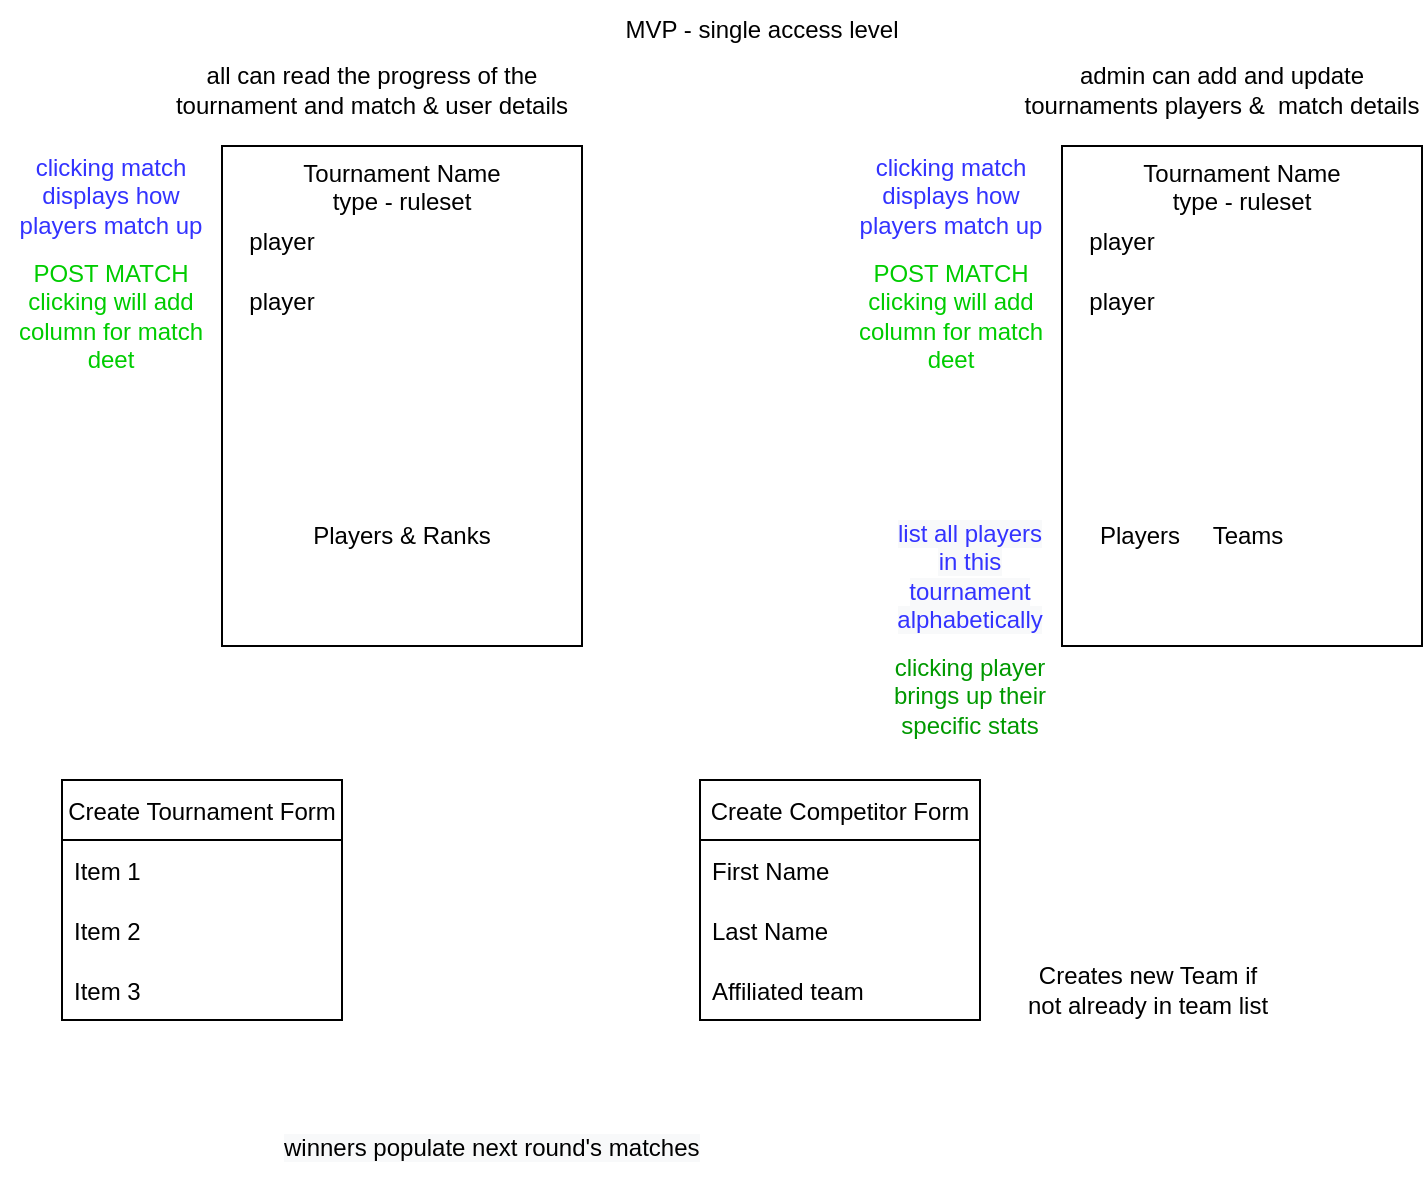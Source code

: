 <mxfile version="18.0.1" type="github" pages="3">
  <diagram id="beRW3wgFkaObvaz67hVo" name="UI concepts &amp; layout">
    <mxGraphModel dx="578" dy="608" grid="1" gridSize="10" guides="1" tooltips="1" connect="1" arrows="1" fold="1" page="1" pageScale="1" pageWidth="827" pageHeight="1169" math="0" shadow="0">
      <root>
        <mxCell id="0" />
        <mxCell id="1" parent="0" />
        <mxCell id="GqsgW8ZSBDB_6f3BieSd-1" value="Tournament Name&lt;br&gt;type - ruleset" style="rounded=0;whiteSpace=wrap;html=1;verticalAlign=top;" parent="1" vertex="1">
          <mxGeometry x="541" y="83" width="180" height="250" as="geometry" />
        </mxCell>
        <mxCell id="GqsgW8ZSBDB_6f3BieSd-2" value="" style="shape=image;verticalLabelPosition=bottom;labelBackgroundColor=default;verticalAlign=top;aspect=fixed;imageAspect=0;image=https://i.pinimg.com/originals/84/d5/9a/84d59a03d398927e3fe25333a86f4409.png;" parent="1" vertex="1">
          <mxGeometry x="551" y="126" width="166.84" height="120" as="geometry" />
        </mxCell>
        <mxCell id="GqsgW8ZSBDB_6f3BieSd-3" value="player" style="text;html=1;strokeColor=none;fillColor=none;align=center;verticalAlign=middle;whiteSpace=wrap;rounded=0;" parent="1" vertex="1">
          <mxGeometry x="541" y="116" width="60" height="30" as="geometry" />
        </mxCell>
        <mxCell id="GqsgW8ZSBDB_6f3BieSd-4" value="player" style="text;html=1;strokeColor=none;fillColor=none;align=center;verticalAlign=middle;whiteSpace=wrap;rounded=0;" parent="1" vertex="1">
          <mxGeometry x="541" y="146" width="60" height="30" as="geometry" />
        </mxCell>
        <mxCell id="GqsgW8ZSBDB_6f3BieSd-5" value="clicking match displays how players match up" style="text;html=1;strokeColor=none;fillColor=none;align=center;verticalAlign=middle;whiteSpace=wrap;rounded=0;fontColor=#3333FF;" parent="1" vertex="1">
          <mxGeometry x="430" y="93" width="111" height="30" as="geometry" />
        </mxCell>
        <mxCell id="GqsgW8ZSBDB_6f3BieSd-6" value="&lt;font color=&quot;#00cc00&quot;&gt;POST MATCH&lt;br&gt;clicking will add column for match deet&lt;/font&gt;" style="text;html=1;strokeColor=none;fillColor=none;align=center;verticalAlign=middle;whiteSpace=wrap;rounded=0;fontColor=#3333FF;" parent="1" vertex="1">
          <mxGeometry x="430" y="153" width="111" height="30" as="geometry" />
        </mxCell>
        <mxCell id="GqsgW8ZSBDB_6f3BieSd-7" value="&lt;font color=&quot;#000000&quot;&gt;Players&lt;/font&gt;" style="text;html=1;strokeColor=none;fillColor=none;align=center;verticalAlign=middle;whiteSpace=wrap;rounded=0;fontColor=#3333FF;" parent="1" vertex="1">
          <mxGeometry x="525" y="263" width="110" height="30" as="geometry" />
        </mxCell>
        <mxCell id="GqsgW8ZSBDB_6f3BieSd-8" value="&#xa;&#xa;&lt;span style=&quot;color: rgb(51, 51, 255); font-family: helvetica; font-size: 12px; font-style: normal; font-weight: 400; letter-spacing: normal; text-align: center; text-indent: 0px; text-transform: none; word-spacing: 0px; background-color: rgb(248, 249, 250); display: inline; float: none;&quot;&gt;list all players in this tournament alphabetically&lt;/span&gt;&#xa;&#xa;" style="text;html=1;strokeColor=none;fillColor=none;align=center;verticalAlign=middle;whiteSpace=wrap;rounded=0;fontColor=#000000;" parent="1" vertex="1">
          <mxGeometry x="465" y="283" width="60" height="30" as="geometry" />
        </mxCell>
        <mxCell id="GqsgW8ZSBDB_6f3BieSd-9" value="&lt;font color=&quot;#009900&quot;&gt;clicking player brings up their specific stats&lt;/font&gt;" style="text;html=1;strokeColor=none;fillColor=none;align=center;verticalAlign=middle;whiteSpace=wrap;rounded=0;fontColor=#000000;" parent="1" vertex="1">
          <mxGeometry x="455" y="343" width="80" height="30" as="geometry" />
        </mxCell>
        <mxCell id="GqsgW8ZSBDB_6f3BieSd-10" value="&lt;font color=&quot;#000000&quot;&gt;Teams&lt;/font&gt;" style="text;html=1;strokeColor=none;fillColor=none;align=center;verticalAlign=middle;whiteSpace=wrap;rounded=0;fontColor=#009900;" parent="1" vertex="1">
          <mxGeometry x="604.42" y="263" width="60" height="30" as="geometry" />
        </mxCell>
        <mxCell id="GqsgW8ZSBDB_6f3BieSd-11" value="MVP - single access level" style="text;html=1;strokeColor=none;fillColor=none;align=center;verticalAlign=middle;whiteSpace=wrap;rounded=0;fontColor=#000000;" parent="1" vertex="1">
          <mxGeometry x="301" y="10" width="180" height="30" as="geometry" />
        </mxCell>
        <mxCell id="GqsgW8ZSBDB_6f3BieSd-12" value="all can read the progress of the tournament and match &amp;amp; user details" style="text;html=1;strokeColor=none;fillColor=none;align=center;verticalAlign=middle;whiteSpace=wrap;rounded=0;fontColor=#000000;" parent="1" vertex="1">
          <mxGeometry x="91" y="40" width="210" height="30" as="geometry" />
        </mxCell>
        <mxCell id="GqsgW8ZSBDB_6f3BieSd-13" value="Tournament Name&lt;br&gt;type - ruleset" style="rounded=0;whiteSpace=wrap;html=1;verticalAlign=top;" parent="1" vertex="1">
          <mxGeometry x="121" y="83" width="180" height="250" as="geometry" />
        </mxCell>
        <mxCell id="GqsgW8ZSBDB_6f3BieSd-14" value="" style="shape=image;verticalLabelPosition=bottom;labelBackgroundColor=default;verticalAlign=top;aspect=fixed;imageAspect=0;image=https://i.pinimg.com/originals/84/d5/9a/84d59a03d398927e3fe25333a86f4409.png;" parent="1" vertex="1">
          <mxGeometry x="131" y="126" width="166.84" height="120" as="geometry" />
        </mxCell>
        <mxCell id="GqsgW8ZSBDB_6f3BieSd-15" value="player" style="text;html=1;strokeColor=none;fillColor=none;align=center;verticalAlign=middle;whiteSpace=wrap;rounded=0;" parent="1" vertex="1">
          <mxGeometry x="121" y="116" width="60" height="30" as="geometry" />
        </mxCell>
        <mxCell id="GqsgW8ZSBDB_6f3BieSd-16" value="player" style="text;html=1;strokeColor=none;fillColor=none;align=center;verticalAlign=middle;whiteSpace=wrap;rounded=0;" parent="1" vertex="1">
          <mxGeometry x="121" y="146" width="60" height="30" as="geometry" />
        </mxCell>
        <mxCell id="GqsgW8ZSBDB_6f3BieSd-17" value="clicking match displays how players match up" style="text;html=1;strokeColor=none;fillColor=none;align=center;verticalAlign=middle;whiteSpace=wrap;rounded=0;fontColor=#3333FF;" parent="1" vertex="1">
          <mxGeometry x="10" y="93" width="111" height="30" as="geometry" />
        </mxCell>
        <mxCell id="GqsgW8ZSBDB_6f3BieSd-18" value="&lt;font color=&quot;#00cc00&quot;&gt;POST MATCH&lt;br&gt;clicking will add column for match deet&lt;/font&gt;" style="text;html=1;strokeColor=none;fillColor=none;align=center;verticalAlign=middle;whiteSpace=wrap;rounded=0;fontColor=#3333FF;" parent="1" vertex="1">
          <mxGeometry x="10" y="153" width="111" height="30" as="geometry" />
        </mxCell>
        <mxCell id="GqsgW8ZSBDB_6f3BieSd-19" value="admin can add and update tournaments players &amp;amp;&amp;nbsp; match details" style="text;html=1;strokeColor=none;fillColor=none;align=center;verticalAlign=middle;whiteSpace=wrap;rounded=0;fontColor=#000000;" parent="1" vertex="1">
          <mxGeometry x="521" y="40" width="200" height="30" as="geometry" />
        </mxCell>
        <mxCell id="GqsgW8ZSBDB_6f3BieSd-20" value="Create Competitor Form" style="swimlane;fontStyle=0;childLayout=stackLayout;horizontal=1;startSize=30;horizontalStack=0;resizeParent=1;resizeParentMax=0;resizeLast=0;collapsible=1;marginBottom=0;fontColor=#000000;" parent="1" vertex="1">
          <mxGeometry x="360" y="400" width="140" height="120" as="geometry" />
        </mxCell>
        <mxCell id="GqsgW8ZSBDB_6f3BieSd-21" value="First Name" style="text;strokeColor=none;fillColor=none;align=left;verticalAlign=middle;spacingLeft=4;spacingRight=4;overflow=hidden;points=[[0,0.5],[1,0.5]];portConstraint=eastwest;rotatable=0;fontColor=#000000;" parent="GqsgW8ZSBDB_6f3BieSd-20" vertex="1">
          <mxGeometry y="30" width="140" height="30" as="geometry" />
        </mxCell>
        <mxCell id="GqsgW8ZSBDB_6f3BieSd-22" value="Last Name" style="text;strokeColor=none;fillColor=none;align=left;verticalAlign=middle;spacingLeft=4;spacingRight=4;overflow=hidden;points=[[0,0.5],[1,0.5]];portConstraint=eastwest;rotatable=0;fontColor=#000000;" parent="GqsgW8ZSBDB_6f3BieSd-20" vertex="1">
          <mxGeometry y="60" width="140" height="30" as="geometry" />
        </mxCell>
        <mxCell id="GqsgW8ZSBDB_6f3BieSd-23" value="Affiliated team" style="text;strokeColor=none;fillColor=none;align=left;verticalAlign=middle;spacingLeft=4;spacingRight=4;overflow=hidden;points=[[0,0.5],[1,0.5]];portConstraint=eastwest;rotatable=0;fontColor=#000000;" parent="GqsgW8ZSBDB_6f3BieSd-20" vertex="1">
          <mxGeometry y="90" width="140" height="30" as="geometry" />
        </mxCell>
        <mxCell id="GqsgW8ZSBDB_6f3BieSd-24" value="Create Tournament Form" style="swimlane;fontStyle=0;childLayout=stackLayout;horizontal=1;startSize=30;horizontalStack=0;resizeParent=1;resizeParentMax=0;resizeLast=0;collapsible=1;marginBottom=0;fontColor=#000000;" parent="1" vertex="1">
          <mxGeometry x="41" y="400" width="140" height="120" as="geometry" />
        </mxCell>
        <mxCell id="GqsgW8ZSBDB_6f3BieSd-25" value="Item 1" style="text;strokeColor=none;fillColor=none;align=left;verticalAlign=middle;spacingLeft=4;spacingRight=4;overflow=hidden;points=[[0,0.5],[1,0.5]];portConstraint=eastwest;rotatable=0;fontColor=#000000;" parent="GqsgW8ZSBDB_6f3BieSd-24" vertex="1">
          <mxGeometry y="30" width="140" height="30" as="geometry" />
        </mxCell>
        <mxCell id="GqsgW8ZSBDB_6f3BieSd-26" value="Item 2" style="text;strokeColor=none;fillColor=none;align=left;verticalAlign=middle;spacingLeft=4;spacingRight=4;overflow=hidden;points=[[0,0.5],[1,0.5]];portConstraint=eastwest;rotatable=0;fontColor=#000000;" parent="GqsgW8ZSBDB_6f3BieSd-24" vertex="1">
          <mxGeometry y="60" width="140" height="30" as="geometry" />
        </mxCell>
        <mxCell id="GqsgW8ZSBDB_6f3BieSd-27" value="Item 3" style="text;strokeColor=none;fillColor=none;align=left;verticalAlign=middle;spacingLeft=4;spacingRight=4;overflow=hidden;points=[[0,0.5],[1,0.5]];portConstraint=eastwest;rotatable=0;fontColor=#000000;" parent="GqsgW8ZSBDB_6f3BieSd-24" vertex="1">
          <mxGeometry y="90" width="140" height="30" as="geometry" />
        </mxCell>
        <mxCell id="GqsgW8ZSBDB_6f3BieSd-28" value="Creates new Team if not already in team list" style="text;html=1;strokeColor=none;fillColor=none;align=center;verticalAlign=middle;whiteSpace=wrap;rounded=0;fontColor=#000000;" parent="1" vertex="1">
          <mxGeometry x="519" y="490" width="130" height="30" as="geometry" />
        </mxCell>
        <mxCell id="GqsgW8ZSBDB_6f3BieSd-29" value="&lt;font color=&quot;#000000&quot;&gt;Players &amp;amp; Ranks&lt;/font&gt;" style="text;html=1;strokeColor=none;fillColor=none;align=center;verticalAlign=middle;whiteSpace=wrap;rounded=0;fontColor=#3333FF;" parent="1" vertex="1">
          <mxGeometry x="156" y="263" width="110" height="30" as="geometry" />
        </mxCell>
        <mxCell id="0wrznP7AVXHMG-77ZQ9n-1" value="&lt;span style=&quot;color: rgb(0, 0, 0); font-family: helvetica; font-size: 12px; font-style: normal; font-weight: 400; letter-spacing: normal; text-align: center; text-indent: 0px; text-transform: none; word-spacing: 0px; background-color: rgb(248, 249, 250); display: inline; float: none;&quot;&gt;winners populate next round&#39;s matches&lt;/span&gt;" style="text;whiteSpace=wrap;html=1;" parent="1" vertex="1">
          <mxGeometry x="150" y="570" width="230" height="30" as="geometry" />
        </mxCell>
      </root>
    </mxGraphModel>
  </diagram>
  <diagram id="ov1DwF74heC-TytoAttB" name="data map">
    <mxGraphModel dx="3473" dy="2573" grid="1" gridSize="10" guides="1" tooltips="1" connect="1" arrows="1" fold="1" page="1" pageScale="1" pageWidth="827" pageHeight="1169" math="0" shadow="0">
      <root>
        <mxCell id="0" />
        <mxCell id="1" parent="0" />
        <mxCell id="aMmP1A6mKmHOjeckbe8i-14" style="edgeStyle=orthogonalEdgeStyle;rounded=0;orthogonalLoop=1;jettySize=auto;html=1;entryX=0.5;entryY=0;entryDx=0;entryDy=0;strokeColor=#FF0000;" edge="1" parent="1" source="OyOqKYQa83dDCjcvuvoZ-1" target="OyOqKYQa83dDCjcvuvoZ-39">
          <mxGeometry relative="1" as="geometry" />
        </mxCell>
        <mxCell id="OyOqKYQa83dDCjcvuvoZ-1" value="Class:&amp;nbsp;&lt;span&gt;Competitor&lt;/span&gt;&lt;br&gt;&lt;div style=&quot;text-align: left&quot;&gt;&lt;span&gt;Props:&lt;/span&gt;&lt;br&gt;&lt;/div&gt;&lt;ul&gt;&lt;li style=&quot;text-align: left&quot;&gt;&lt;span&gt;UID&lt;/span&gt;&lt;/li&gt;&lt;li style=&quot;text-align: left&quot;&gt;&lt;span&gt;first name (req. str)&lt;/span&gt;&lt;/li&gt;&lt;li style=&quot;text-align: left&quot;&gt;last name (req. str)&lt;/li&gt;&lt;li style=&quot;text-align: left&quot;&gt;email (str)&lt;/li&gt;&lt;li style=&quot;text-align: left&quot;&gt;phone (str)&lt;/li&gt;&lt;li style=&quot;text-align: left&quot;&gt;affiliated team (one to one)&lt;/li&gt;&lt;li style=&quot;text-align: left&quot;&gt;dynamic age on DO&lt;span style=&quot;color: rgba(0 , 0 , 0 , 0) ; font-family: monospace ; font-size: 0px&quot;&gt;%3CmxGraphModel%3E%3Croot%3E%3CmxCell%20id%3D%220%22%2F%3E%3CmxCell%20id%3D%221%22%20parent%3D%220%22%2F%3E%3CmxCell%20id%3D%222%22%20value%3D%22Class%3A%20Player%26lt%3Bbr%26gt%3B%26lt%3Bdiv%20style%3D%26quot%3Btext-align%3A%20left%26quot%3B%26gt%3B%26lt%3Bspan%26gt%3B%26lt%3Bbr%26gt%3B%26lt%3B%2Fspan%26gt%3B%26lt%3B%2Fdiv%26gt%3B%26lt%3Bdiv%20style%3D%26quot%3Btext-align%3A%20left%26quot%3B%26gt%3B%26lt%3Bspan%26gt%3BProps%3A%26lt%3B%2Fspan%26gt%3B%26lt%3B%2Fdiv%26gt%3B%26lt%3Bul%26gt%3B%26lt%3Bli%20style%3D%26quot%3Btext-align%3A%20left%26quot%3B%26gt%3B%26lt%3Bspan%26gt%3Bfirst%20name%20(req.%20str)%26lt%3B%2Fspan%26gt%3B%26lt%3B%2Fli%26gt%3B%26lt%3Bli%20style%3D%26quot%3Btext-align%3A%20left%26quot%3B%26gt%3Blast%20name%20(req.%20str)%26lt%3B%2Fli%26gt%3B%26lt%3Bli%20style%3D%26quot%3Btext-align%3A%20left%26quot%3B%26gt%3Bemail%20(str)%26lt%3B%2Fli%26gt%3B%26lt%3Bli%20style%3D%26quot%3Btext-align%3A%20left%26quot%3B%26gt%3Bphone%20(str)%26lt%3B%2Fli%26gt%3B%26lt%3Bli%20style%3D%26quot%3Btext-align%3A%20left%26quot%3B%26gt%3Baffiliated%20team%20(one%20to%20one)%26lt%3B%2Fli%26gt%3B%26lt%3Bli%20style%3D%26quot%3Btext-align%3A%20left%26quot%3B%26gt%3Bdynamic%20age%20on%20DOB%26lt%3B%2Fli%26gt%3B%26lt%3Bli%20style%3D%26quot%3Btext-align%3A%20left%26quot%3B%26gt%3B%26lt%3Bbr%26gt%3B%26lt%3B%2Fli%26gt%3B%26lt%3Bli%20style%3D%26quot%3Btext-align%3A%20left%26quot%3B%26gt%3Bskill%26lt%3B%2Fli%26gt%3B%26lt%3Bli%20style%3D%26quot%3Btext-align%3A%20left%26quot%3B%26gt%3Bweight%26lt%3B%2Fli%26gt%3B%26lt%3Bli%20style%3D%26quot%3Btext-align%3A%20left%26quot%3B%26gt%3Bdynamic%20match%20stats%26lt%3B%2Fli%26gt%3B%26lt%3Bli%20style%3D%26quot%3Btext-align%3A%20left%26quot%3B%26gt%3B%26lt%3Bbr%26gt%3B%26lt%3B%2Fli%26gt%3B%26lt%3B%2Ful%26gt%3B%22%20style%3D%22rounded%3D0%3BwhiteSpace%3Dwrap%3Bhtml%3D1%3B%22%20vertex%3D%221%22%20parent%3D%221%22%3E%3CmxGeometry%20x%3D%2220%22%20y%3D%22480%22%20width%3D%22220%22%20height%3D%22250%22%20as%3D%22geometry%22%2F%3E%3C%2FmxCell%3E%3CmxCell%20id%3D%223%22%20value%3D%22Class%3A%20Tournament%26lt%3Bbr%26gt%3B%26lt%3Bdiv%20style%3D%26quot%3Btext-align%3A%20left%26quot%3B%26gt%3B%26lt%3Bspan%26gt%3B%26lt%3Bbr%26gt%3B%26lt%3B%2Fspan%26gt%3B%26lt%3B%2Fdiv%26gt%3B%26lt%3Bdiv%20style%3D%26quot%3Btext-align%3A%20left%26quot%3B%26gt%3B%26lt%3Bspan%26gt%3BProps%3A%26lt%3B%2Fspan%26gt%3B%26lt%3B%2Fdiv%26gt%3B%26lt%3Bul%26gt%3B%26lt%3Bli%20style%3D%26quot%3Btext-align%3A%20left%26quot%3B%26gt%3B%26lt%3Bspan%26gt%3Bname%20(req.%20str)%26lt%3B%2Fspan%26gt%3B%26lt%3B%2Fli%26gt%3B%26lt%3Bli%20style%3D%26quot%3Btext-align%3A%20left%26quot%3B%26gt%3Bdate%20(req.%20date)%26lt%3B%2Fli%26gt%3B%26lt%3Bli%20style%3D%26quot%3Btext-align%3A%20left%26quot%3B%26gt%3Btype%20(sing%20elim%20%2F%20round%20robin)%26lt%3B%2Fli%26gt%3B%26lt%3Bli%20style%3D%26quot%3Btext-align%3A%20left%26quot%3B%26gt%3Brule%20set%20dropdown%26lt%3B%2Fli%26gt%3B%26lt%3Bul%26gt%3B%26lt%3Bli%20style%3D%26quot%3Btext-align%3A%20left%26quot%3B%26gt%3BEBI%26lt%3B%2Fli%26gt%3B%26lt%3Bli%20style%3D%26quot%3Btext-align%3A%20left%26quot%3B%26gt%3BPts%26lt%3B%2Fli%26gt%3B%26lt%3Bli%20style%3D%26quot%3Btext-align%3A%20left%26quot%3B%26gt%3BSub%20only%26lt%3B%2Fli%26gt%3B%26lt%3B%2Ful%26gt%3B%26lt%3Bli%20style%3D%26quot%3Btext-align%3A%20left%26quot%3B%26gt%3B%26lt%3Bbr%26gt%3B%26lt%3B%2Fli%26gt%3B%26lt%3Bli%20style%3D%26quot%3Btext-align%3A%20left%26quot%3B%26gt%3Bplayers%20(list)%26lt%3B%2Fli%26gt%3B%26lt%3Bli%20style%3D%26quot%3Btext-align%3A%20left%26quot%3B%26gt%3Bfee%20(optional%2C%20num%20dec)%26lt%3B%2Fli%26gt%3B%26lt%3Bli%20style%3D%26quot%3Btext-align%3A%20left%26quot%3B%26gt%3Bprizes%26lt%3B%2Fli%26gt%3B%26lt%3Bli%20style%3D%26quot%3Btext-align%3A%20left%26quot%3B%26gt%3Brounds%20(list%20of%20matches%20for%20each%20round)%26lt%3B%2Fli%26gt%3B%26lt%3B%2Ful%26gt%3B%22%20style%3D%22rounded%3D0%3BwhiteSpace%3Dwrap%3Bhtml%3D1%3B%22%20vertex%3D%221%22%20parent%3D%221%22%3E%3CmxGeometry%20x%3D%2220%22%20y%3D%22220%22%20width%3D%22220%22%20height%3D%22250%22%20as%3D%22geometry%22%2F%3E%3C%2FmxCell%3E%3C%2Froot%3E%3C%2FmxGraphModel%3E&lt;/span&gt;B&lt;/li&gt;&lt;li style=&quot;text-align: left&quot;&gt;skill&lt;/li&gt;&lt;li style=&quot;text-align: left&quot;&gt;weight&lt;/li&gt;&lt;li style=&quot;text-align: left&quot;&gt;tournament (list)&amp;nbsp;&lt;/li&gt;&lt;ul&gt;&lt;li style=&quot;text-align: left&quot;&gt;dropdown of open&lt;/li&gt;&lt;/ul&gt;&lt;li style=&quot;text-align: left&quot;&gt;dynamic match stats&lt;/li&gt;&lt;li style=&quot;text-align: left&quot;&gt;&lt;font color=&quot;#ff0000&quot;&gt;dynamic ranking stats for past tournaments&lt;/font&gt;&lt;/li&gt;&lt;/ul&gt;" style="rounded=0;whiteSpace=wrap;html=1;verticalAlign=top;" parent="1" vertex="1">
          <mxGeometry x="680" y="-190" width="220" height="260" as="geometry" />
        </mxCell>
        <mxCell id="OyOqKYQa83dDCjcvuvoZ-2" value="Class: Tournament&lt;br&gt;&lt;div style=&quot;text-align: left&quot;&gt;&lt;span&gt;Props:&lt;/span&gt;&lt;br&gt;&lt;/div&gt;&lt;ul&gt;&lt;li style=&quot;text-align: left&quot;&gt;&lt;span&gt;UID&lt;/span&gt;&lt;/li&gt;&lt;li style=&quot;text-align: left&quot;&gt;&lt;span&gt;name (req. str)&lt;/span&gt;&lt;/li&gt;&lt;li style=&quot;text-align: left&quot;&gt;date (req. date)&lt;/li&gt;&lt;li style=&quot;text-align: left&quot;&gt;type (sing elim / &lt;font color=&quot;#ff0000&quot;&gt;round robin&lt;/font&gt;)&lt;/li&gt;&lt;li style=&quot;text-align: left&quot;&gt;&lt;font color=&quot;#ff0000&quot;&gt;rule set dropdown&lt;/font&gt;&lt;/li&gt;&lt;ul&gt;&lt;li style=&quot;text-align: left&quot;&gt;&lt;font color=&quot;#ff0000&quot;&gt;EBI (bool)&lt;/font&gt;&lt;/li&gt;&lt;ul&gt;&lt;li style=&quot;text-align: left&quot;&gt;&lt;font color=&quot;#ff0000&quot;&gt;W in OT or regulation&lt;/font&gt;&lt;/li&gt;&lt;li style=&quot;text-align: left&quot;&gt;&lt;font color=&quot;#ff0000&quot;&gt;if OT by sub or Time&lt;/font&gt;&lt;/li&gt;&lt;li style=&quot;text-align: left&quot;&gt;&lt;font color=&quot;#ff0000&quot;&gt;what were the times&lt;/font&gt;&lt;/li&gt;&lt;/ul&gt;&lt;li style=&quot;text-align: left&quot;&gt;&lt;font color=&quot;#ff0000&quot;&gt;Pts (bool)&lt;/font&gt;&lt;/li&gt;&lt;ul&gt;&lt;li style=&quot;text-align: left&quot;&gt;&lt;font color=&quot;#ff0000&quot;&gt;each players points&lt;/font&gt;&lt;/li&gt;&lt;li style=&quot;text-align: left&quot;&gt;&lt;font color=&quot;#ff0000&quot;&gt;or by submission&lt;/font&gt;&lt;/li&gt;&lt;ul&gt;&lt;li style=&quot;text-align: left&quot;&gt;&lt;font color=&quot;#ff0000&quot;&gt;if sub include time option&lt;/font&gt;&lt;/li&gt;&lt;/ul&gt;&lt;/ul&gt;&lt;li style=&quot;text-align: left&quot;&gt;&lt;font color=&quot;#ff0000&quot;&gt;Sub only (bool)&lt;/font&gt;&lt;/li&gt;&lt;ul&gt;&lt;li style=&quot;text-align: left&quot;&gt;&lt;font color=&quot;#ff0000&quot;&gt;specific sub&lt;/font&gt;&lt;/li&gt;&lt;li style=&quot;text-align: left&quot;&gt;&lt;font color=&quot;#ff0000&quot;&gt;time&lt;/font&gt;&lt;/li&gt;&lt;li style=&quot;text-align: left&quot;&gt;&lt;font color=&quot;#ff0000&quot;&gt;or DRAW&lt;/font&gt;&lt;/li&gt;&lt;/ul&gt;&lt;/ul&gt;&lt;li style=&quot;text-align: left&quot;&gt;match time limit&lt;/li&gt;&lt;li style=&quot;text-align: left&quot;&gt;players (list from players)&lt;/li&gt;&lt;li style=&quot;text-align: left&quot;&gt;fee (optional, num dec)&lt;/li&gt;&lt;li style=&quot;text-align: left&quot;&gt;prizes (bool)&lt;/li&gt;&lt;li style=&quot;text-align: left&quot;&gt;&lt;font color=&quot;#ff0000&quot;&gt;divisions (list of divisions)&lt;/font&gt;&lt;/li&gt;&lt;li style=&quot;text-align: left&quot;&gt;bracket (list of rounds)&lt;/li&gt;&lt;li style=&quot;text-align: left&quot;&gt;rounds (list of matches for each round)&lt;/li&gt;&lt;li style=&quot;text-align: left&quot;&gt;matches&lt;/li&gt;&lt;li style=&quot;text-align: left&quot;&gt;rankings&lt;/li&gt;&lt;/ul&gt;" style="rounded=0;whiteSpace=wrap;html=1;verticalAlign=top;" parent="1" vertex="1">
          <mxGeometry x="40" y="-190" width="280" height="460" as="geometry" />
        </mxCell>
        <mxCell id="OyOqKYQa83dDCjcvuvoZ-3" value="Class: Team&lt;br&gt;&lt;div style=&quot;text-align: left&quot;&gt;&lt;span&gt;Props:&lt;/span&gt;&lt;/div&gt;&lt;ul&gt;&lt;li style=&quot;text-align: left&quot;&gt;&lt;span&gt;UID&lt;/span&gt;&lt;/li&gt;&lt;li style=&quot;text-align: left&quot;&gt;&lt;span&gt;name (req. str)&lt;/span&gt;&lt;/li&gt;&lt;li style=&quot;text-align: left&quot;&gt;location (req. date)&lt;/li&gt;&lt;li style=&quot;text-align: left&quot;&gt;affiliated locations&lt;/li&gt;&lt;li style=&quot;text-align: left&quot;&gt;&lt;br&gt;&lt;/li&gt;&lt;/ul&gt;" style="rounded=0;whiteSpace=wrap;html=1;strokeColor=#b85450;verticalAlign=top;fillColor=#f8cecc;" parent="1" vertex="1">
          <mxGeometry x="1080" y="-155" width="220" height="140" as="geometry" />
        </mxCell>
        <mxCell id="aMmP1A6mKmHOjeckbe8i-19" style="edgeStyle=orthogonalEdgeStyle;rounded=0;orthogonalLoop=1;jettySize=auto;html=1;strokeColor=#000000;" edge="1" parent="1" source="OyOqKYQa83dDCjcvuvoZ-5" target="OyOqKYQa83dDCjcvuvoZ-15">
          <mxGeometry relative="1" as="geometry">
            <Array as="points">
              <mxPoint x="120" y="780" />
              <mxPoint x="120" y="780" />
            </Array>
          </mxGeometry>
        </mxCell>
        <mxCell id="OyOqKYQa83dDCjcvuvoZ-5" value="Class: Match (1 v 1)&lt;br&gt;&lt;div style=&quot;text-align: left&quot;&gt;&lt;span&gt;Props:&lt;/span&gt;&lt;/div&gt;&lt;ul&gt;&lt;li style=&quot;text-align: left&quot;&gt;&lt;span&gt;UID&lt;/span&gt;&lt;/li&gt;&lt;li style=&quot;text-align: left&quot;&gt;&lt;span&gt;round ID&amp;nbsp;&lt;/span&gt;&lt;/li&gt;&lt;li style=&quot;text-align: left&quot;&gt;&lt;span&gt;matches auto pop when rounds are generated&lt;/span&gt;&lt;/li&gt;&lt;li style=&quot;text-align: left&quot;&gt;&lt;span&gt;uses registered players (list)&lt;/span&gt;&lt;/li&gt;&lt;li style=&quot;text-align: left&quot;&gt;&lt;span&gt;-------&lt;/span&gt;&lt;/li&gt;&lt;li style=&quot;text-align: left&quot;&gt;&lt;span&gt;winner (player) - upated&lt;/span&gt;&lt;/li&gt;&lt;li style=&quot;text-align: left&quot;&gt;&lt;br&gt;&lt;/li&gt;&lt;li style=&quot;text-align: left&quot;&gt;win condition (str)&lt;/li&gt;&lt;li style=&quot;text-align: left&quot;&gt;time&lt;/li&gt;&lt;li style=&quot;text-align: left&quot;&gt;matches can be edited only if round is still open&lt;/li&gt;&lt;/ul&gt;" style="rounded=0;whiteSpace=wrap;html=1;verticalAlign=top;" parent="1" vertex="1">
          <mxGeometry x="130" y="730" width="220" height="240" as="geometry" />
        </mxCell>
        <mxCell id="OyOqKYQa83dDCjcvuvoZ-6" style="edgeStyle=orthogonalEdgeStyle;rounded=0;orthogonalLoop=1;jettySize=auto;html=1;entryX=-0.005;entryY=0.132;entryDx=0;entryDy=0;entryPerimeter=0;fontColor=#000000;verticalAlign=top;" parent="1" source="OyOqKYQa83dDCjcvuvoZ-8" target="OyOqKYQa83dDCjcvuvoZ-1" edge="1">
          <mxGeometry relative="1" as="geometry" />
        </mxCell>
        <mxCell id="Q9dFBrT3IXM1iDxAn99F-1" style="edgeStyle=orthogonalEdgeStyle;rounded=0;orthogonalLoop=1;jettySize=auto;html=1;strokeColor=#000000;entryX=1.005;entryY=0.078;entryDx=0;entryDy=0;entryPerimeter=0;" parent="1" source="OyOqKYQa83dDCjcvuvoZ-8" edge="1" target="OyOqKYQa83dDCjcvuvoZ-2">
          <mxGeometry relative="1" as="geometry">
            <mxPoint x="330" y="-155.0" as="targetPoint" />
          </mxGeometry>
        </mxCell>
        <mxCell id="OyOqKYQa83dDCjcvuvoZ-8" value="&lt;b&gt;many to many:&lt;br&gt;TournamentCompetitor&lt;/b&gt;" style="text;html=1;align=center;verticalAlign=top;whiteSpace=wrap;rounded=0;fillColor=#f5f5f5;fontColor=#333333;strokeColor=#666666;" parent="1" vertex="1">
          <mxGeometry x="440" y="-180" width="140" height="50" as="geometry" />
        </mxCell>
        <mxCell id="OyOqKYQa83dDCjcvuvoZ-9" value="team created IF not already in team list" style="text;html=1;strokeColor=#b85450;fillColor=#f8cecc;align=center;verticalAlign=top;whiteSpace=wrap;rounded=0;" parent="1" vertex="1">
          <mxGeometry x="1128.5" y="20" width="123" height="30" as="geometry" />
        </mxCell>
        <mxCell id="OyOqKYQa83dDCjcvuvoZ-10" value="" style="edgeStyle=orthogonalEdgeStyle;rounded=0;orthogonalLoop=1;jettySize=auto;html=1;fontColor=#FF0000;endArrow=none;verticalAlign=top;strokeColor=#FF0000;" parent="1" source="OyOqKYQa83dDCjcvuvoZ-3" target="OyOqKYQa83dDCjcvuvoZ-9" edge="1">
          <mxGeometry relative="1" as="geometry">
            <mxPoint x="850" y="340" as="targetPoint" />
            <mxPoint x="800" y="310" as="sourcePoint" />
          </mxGeometry>
        </mxCell>
        <mxCell id="Q9dFBrT3IXM1iDxAn99F-5" style="edgeStyle=orthogonalEdgeStyle;rounded=0;orthogonalLoop=1;jettySize=auto;html=1;entryX=0.5;entryY=1;entryDx=0;entryDy=0;strokeColor=#000000;" parent="1" source="OyOqKYQa83dDCjcvuvoZ-11" target="OyOqKYQa83dDCjcvuvoZ-26" edge="1">
          <mxGeometry relative="1" as="geometry" />
        </mxCell>
        <mxCell id="OyOqKYQa83dDCjcvuvoZ-11" value="Class: Round&lt;br&gt;&lt;div style=&quot;text-align: left&quot;&gt;&lt;span&gt;Props&lt;/span&gt;&lt;/div&gt;&lt;div style=&quot;text-align: left&quot;&gt;&lt;ul&gt;&lt;li&gt;Auto pop when &quot;registration&quot; closes&lt;/li&gt;&lt;li&gt;matches (list)&lt;/li&gt;&lt;/ul&gt;&lt;/div&gt;" style="rounded=0;whiteSpace=wrap;html=1;fontColor=#000000;align=center;verticalAlign=top;" parent="1" vertex="1">
          <mxGeometry x="40" y="585" width="220" height="120" as="geometry" />
        </mxCell>
        <mxCell id="OyOqKYQa83dDCjcvuvoZ-12" value="rulesets to have their class each?&lt;br&gt;&lt;ul&gt;&lt;li style=&quot;text-align: left&quot;&gt;match rules -leagal and illegal&amp;nbsp; moves&lt;/li&gt;&lt;li style=&quot;text-align: left&quot;&gt;&lt;br&gt;&lt;/li&gt;&lt;/ul&gt;" style="text;html=1;strokeColor=none;fillColor=none;align=center;verticalAlign=top;whiteSpace=wrap;rounded=0;fontColor=#FF0000;" parent="1" vertex="1">
          <mxGeometry x="-160" y="-70" width="187" height="70" as="geometry" />
        </mxCell>
        <mxCell id="aMmP1A6mKmHOjeckbe8i-21" style="edgeStyle=orthogonalEdgeStyle;rounded=0;orthogonalLoop=1;jettySize=auto;html=1;entryX=0;entryY=0.75;entryDx=0;entryDy=0;strokeColor=#000000;" edge="1" parent="1" source="OyOqKYQa83dDCjcvuvoZ-15" target="OyOqKYQa83dDCjcvuvoZ-11">
          <mxGeometry relative="1" as="geometry">
            <Array as="points">
              <mxPoint x="-20" y="675" />
            </Array>
          </mxGeometry>
        </mxCell>
        <mxCell id="OyOqKYQa83dDCjcvuvoZ-15" value="many matches to one round" style="text;html=1;strokeColor=none;fillColor=none;align=center;verticalAlign=top;whiteSpace=wrap;rounded=0;fontColor=#000000;" parent="1" vertex="1">
          <mxGeometry x="-73" y="760" width="100" height="40" as="geometry" />
        </mxCell>
        <mxCell id="OyOqKYQa83dDCjcvuvoZ-19" value="*** red symbolizes stretch goals ***" style="text;html=1;strokeColor=none;fillColor=none;align=center;verticalAlign=top;whiteSpace=wrap;rounded=0;fontColor=#FF0000;" parent="1" vertex="1">
          <mxGeometry x="10" y="-230" width="230" height="30" as="geometry" />
        </mxCell>
        <mxCell id="OyOqKYQa83dDCjcvuvoZ-20" style="edgeStyle=orthogonalEdgeStyle;rounded=0;orthogonalLoop=1;jettySize=auto;html=1;entryX=1.012;entryY=0.318;entryDx=0;entryDy=0;strokeColor=#FF0000;entryPerimeter=0;" parent="1" source="OyOqKYQa83dDCjcvuvoZ-22" target="OyOqKYQa83dDCjcvuvoZ-1" edge="1">
          <mxGeometry relative="1" as="geometry">
            <mxPoint x="490" y="255" as="targetPoint" />
            <Array as="points">
              <mxPoint x="920" y="-107" />
            </Array>
          </mxGeometry>
        </mxCell>
        <mxCell id="OyOqKYQa83dDCjcvuvoZ-21" style="edgeStyle=orthogonalEdgeStyle;rounded=0;orthogonalLoop=1;jettySize=auto;html=1;entryX=-0.002;entryY=0.361;entryDx=0;entryDy=0;strokeColor=#FF0000;entryPerimeter=0;" parent="1" source="OyOqKYQa83dDCjcvuvoZ-22" target="OyOqKYQa83dDCjcvuvoZ-3" edge="1">
          <mxGeometry relative="1" as="geometry">
            <Array as="points">
              <mxPoint x="1050" y="-104" />
            </Array>
          </mxGeometry>
        </mxCell>
        <mxCell id="OyOqKYQa83dDCjcvuvoZ-22" value="one team to &lt;br&gt;many competitors" style="text;html=1;strokeColor=#b85450;fillColor=#f8cecc;align=center;verticalAlign=middle;whiteSpace=wrap;rounded=0;" parent="1" vertex="1">
          <mxGeometry x="940" y="-130" width="100" height="40" as="geometry" />
        </mxCell>
        <mxCell id="aMmP1A6mKmHOjeckbe8i-22" style="edgeStyle=orthogonalEdgeStyle;rounded=0;orthogonalLoop=1;jettySize=auto;html=1;entryX=0.5;entryY=1;entryDx=0;entryDy=0;strokeColor=#000000;" edge="1" parent="1" source="OyOqKYQa83dDCjcvuvoZ-23" target="OyOqKYQa83dDCjcvuvoZ-33">
          <mxGeometry relative="1" as="geometry" />
        </mxCell>
        <mxCell id="OyOqKYQa83dDCjcvuvoZ-23" value="Class: Bracket&lt;br&gt;&lt;div style=&quot;text-align: left&quot;&gt;&lt;span&gt;Props&lt;/span&gt;&lt;/div&gt;&lt;div style=&quot;text-align: left&quot;&gt;&lt;ul&gt;&lt;li&gt;Auto pop when &quot;registration&quot; closes&lt;/li&gt;&lt;li&gt;rounds (list)&lt;/li&gt;&lt;/ul&gt;&lt;/div&gt;" style="rounded=0;whiteSpace=wrap;html=1;fontColor=#000000;align=center;verticalAlign=top;" parent="1" vertex="1">
          <mxGeometry x="40" y="400" width="220" height="120" as="geometry" />
        </mxCell>
        <mxCell id="OyOqKYQa83dDCjcvuvoZ-24" style="edgeStyle=orthogonalEdgeStyle;rounded=0;orthogonalLoop=1;jettySize=auto;html=1;entryX=0;entryY=0.5;entryDx=0;entryDy=0;fontColor=#000000;" parent="1" source="OyOqKYQa83dDCjcvuvoZ-26" target="OyOqKYQa83dDCjcvuvoZ-23" edge="1">
          <mxGeometry relative="1" as="geometry">
            <Array as="points">
              <mxPoint x="-23" y="460" />
            </Array>
          </mxGeometry>
        </mxCell>
        <mxCell id="OyOqKYQa83dDCjcvuvoZ-26" value="&lt;font color=&quot;#000000&quot;&gt;many rounds to one bracket&lt;/font&gt;" style="text;html=1;strokeColor=none;fillColor=none;align=center;verticalAlign=middle;whiteSpace=wrap;rounded=0;fontColor=#FF0000;" parent="1" vertex="1">
          <mxGeometry x="-73" y="530" width="100" height="40" as="geometry" />
        </mxCell>
        <mxCell id="aMmP1A6mKmHOjeckbe8i-13" style="edgeStyle=orthogonalEdgeStyle;rounded=0;orthogonalLoop=1;jettySize=auto;html=1;entryX=0.5;entryY=0;entryDx=0;entryDy=0;strokeColor=#FF0000;" edge="1" parent="1" source="OyOqKYQa83dDCjcvuvoZ-27" target="aMmP1A6mKmHOjeckbe8i-10">
          <mxGeometry relative="1" as="geometry" />
        </mxCell>
        <mxCell id="aMmP1A6mKmHOjeckbe8i-23" style="edgeStyle=orthogonalEdgeStyle;rounded=0;orthogonalLoop=1;jettySize=auto;html=1;strokeColor=#FF0000;entryX=1.006;entryY=0.55;entryDx=0;entryDy=0;entryPerimeter=0;" edge="1" parent="1" source="OyOqKYQa83dDCjcvuvoZ-27" target="OyOqKYQa83dDCjcvuvoZ-36">
          <mxGeometry relative="1" as="geometry">
            <mxPoint x="550" y="260" as="targetPoint" />
          </mxGeometry>
        </mxCell>
        <mxCell id="OyOqKYQa83dDCjcvuvoZ-27" value="Class: Division&lt;br&gt;&lt;div style=&quot;text-align: left&quot;&gt;&lt;span&gt;Props&lt;/span&gt;&lt;/div&gt;&lt;div style=&quot;text-align: left&quot;&gt;&lt;ul&gt;&lt;li&gt;Auto pop when &quot;registration&quot; closes&lt;/li&gt;&lt;li&gt;bracket (list)&lt;/li&gt;&lt;/ul&gt;&lt;/div&gt;" style="rounded=0;whiteSpace=wrap;html=1;align=center;verticalAlign=top;fillColor=#f8cecc;strokeColor=#b85450;" parent="1" vertex="1">
          <mxGeometry x="680" y="200" width="220" height="120" as="geometry" />
        </mxCell>
        <mxCell id="OyOqKYQa83dDCjcvuvoZ-28" style="edgeStyle=orthogonalEdgeStyle;rounded=0;orthogonalLoop=1;jettySize=auto;html=1;fontColor=#FF0000;strokeColor=#FF0000;entryX=1.011;entryY=0.355;entryDx=0;entryDy=0;exitX=0;exitY=0.75;exitDx=0;exitDy=0;entryPerimeter=0;" parent="1" source="aMmP1A6mKmHOjeckbe8i-10" target="OyOqKYQa83dDCjcvuvoZ-23" edge="1">
          <mxGeometry relative="1" as="geometry">
            <mxPoint x="790" y="420" as="sourcePoint" />
          </mxGeometry>
        </mxCell>
        <mxCell id="OyOqKYQa83dDCjcvuvoZ-31" style="edgeStyle=orthogonalEdgeStyle;rounded=0;orthogonalLoop=1;jettySize=auto;html=1;fontColor=#000000;entryX=0.394;entryY=1.004;entryDx=0;entryDy=0;entryPerimeter=0;" parent="1" source="OyOqKYQa83dDCjcvuvoZ-33" target="OyOqKYQa83dDCjcvuvoZ-2" edge="1">
          <mxGeometry relative="1" as="geometry">
            <mxPoint x="150" y="290" as="targetPoint" />
          </mxGeometry>
        </mxCell>
        <mxCell id="OyOqKYQa83dDCjcvuvoZ-33" value="one to one" style="text;html=1;align=center;verticalAlign=middle;whiteSpace=wrap;rounded=0;" parent="1" vertex="1">
          <mxGeometry x="120" y="320" width="60" height="30" as="geometry" />
        </mxCell>
        <mxCell id="OyOqKYQa83dDCjcvuvoZ-34" style="edgeStyle=orthogonalEdgeStyle;rounded=0;orthogonalLoop=1;jettySize=auto;html=1;entryX=1.008;entryY=0.969;entryDx=0;entryDy=0;entryPerimeter=0;fontColor=#000000;strokeColor=#FF0000;exitX=0;exitY=0.5;exitDx=0;exitDy=0;" parent="1" source="OyOqKYQa83dDCjcvuvoZ-36" target="OyOqKYQa83dDCjcvuvoZ-2" edge="1">
          <mxGeometry relative="1" as="geometry" />
        </mxCell>
        <mxCell id="OyOqKYQa83dDCjcvuvoZ-36" value="many divisions to one tornament" style="text;html=1;strokeColor=#b85450;fillColor=#f8cecc;align=center;verticalAlign=middle;whiteSpace=wrap;rounded=0;" parent="1" vertex="1">
          <mxGeometry x="480" y="220" width="60" height="70" as="geometry" />
        </mxCell>
        <mxCell id="aMmP1A6mKmHOjeckbe8i-15" style="edgeStyle=orthogonalEdgeStyle;rounded=0;orthogonalLoop=1;jettySize=auto;html=1;strokeColor=#FF0000;" edge="1" parent="1" source="OyOqKYQa83dDCjcvuvoZ-39" target="OyOqKYQa83dDCjcvuvoZ-27">
          <mxGeometry relative="1" as="geometry" />
        </mxCell>
        <mxCell id="OyOqKYQa83dDCjcvuvoZ-39" value="many competitors to one bracket" style="text;html=1;strokeColor=#b85450;fillColor=#f8cecc;align=center;verticalAlign=middle;whiteSpace=wrap;rounded=0;" parent="1" vertex="1">
          <mxGeometry x="728.75" y="100" width="122.5" height="70" as="geometry" />
        </mxCell>
        <mxCell id="OyOqKYQa83dDCjcvuvoZ-40" style="edgeStyle=orthogonalEdgeStyle;rounded=0;orthogonalLoop=1;jettySize=auto;html=1;entryX=1;entryY=0.615;entryDx=0;entryDy=0;entryPerimeter=0;fontColor=#000000;strokeColor=#FF0000;fillColor=#f8cecc;exitX=1;exitY=0.5;exitDx=0;exitDy=0;" parent="1" target="OyOqKYQa83dDCjcvuvoZ-1" edge="1" source="C-yvDVpGFWatV-bZkMI7-4">
          <mxGeometry relative="1" as="geometry">
            <mxPoint x="620" y="575" as="sourcePoint" />
          </mxGeometry>
        </mxCell>
        <mxCell id="OyOqKYQa83dDCjcvuvoZ-41" style="edgeStyle=orthogonalEdgeStyle;rounded=0;orthogonalLoop=1;jettySize=auto;html=1;entryX=1.016;entryY=0.872;entryDx=0;entryDy=0;entryPerimeter=0;fontColor=#000000;strokeColor=#FF0000;fillColor=#f8cecc;exitX=0;exitY=0.5;exitDx=0;exitDy=0;" parent="1" target="OyOqKYQa83dDCjcvuvoZ-23" edge="1" source="C-yvDVpGFWatV-bZkMI7-4">
          <mxGeometry relative="1" as="geometry">
            <mxPoint x="560" y="575" as="sourcePoint" />
          </mxGeometry>
        </mxCell>
        <mxCell id="OyOqKYQa83dDCjcvuvoZ-47" style="edgeStyle=orthogonalEdgeStyle;rounded=0;orthogonalLoop=1;jettySize=auto;html=1;entryX=1.003;entryY=0.433;entryDx=0;entryDy=0;entryPerimeter=0;fontColor=#000000;exitX=1;exitY=0.5;exitDx=0;exitDy=0;" parent="1" source="aMmP1A6mKmHOjeckbe8i-16" target="OyOqKYQa83dDCjcvuvoZ-1" edge="1">
          <mxGeometry relative="1" as="geometry">
            <Array as="points">
              <mxPoint x="990" y="775" />
              <mxPoint x="990" y="-77" />
            </Array>
            <mxPoint x="620" y="775.0" as="sourcePoint" />
          </mxGeometry>
        </mxCell>
        <mxCell id="C-yvDVpGFWatV-bZkMI7-4" value="&lt;font color=&quot;#000000&quot;&gt;one to one&lt;/font&gt;" style="text;html=1;strokeColor=#b85450;fillColor=#f8cecc;align=center;verticalAlign=middle;whiteSpace=wrap;rounded=0;" parent="1" vertex="1">
          <mxGeometry x="480" y="490" width="60" height="30" as="geometry" />
        </mxCell>
        <mxCell id="aMmP1A6mKmHOjeckbe8i-10" value="one to one" style="text;html=1;strokeColor=#b85450;fillColor=#f8cecc;align=center;verticalAlign=middle;whiteSpace=wrap;rounded=0;" vertex="1" parent="1">
          <mxGeometry x="755" y="420" width="70" height="30" as="geometry" />
        </mxCell>
        <mxCell id="aMmP1A6mKmHOjeckbe8i-18" style="edgeStyle=orthogonalEdgeStyle;rounded=0;orthogonalLoop=1;jettySize=auto;html=1;entryX=1.033;entryY=0.191;entryDx=0;entryDy=0;entryPerimeter=0;strokeColor=#000000;" edge="1" parent="1" source="aMmP1A6mKmHOjeckbe8i-16" target="OyOqKYQa83dDCjcvuvoZ-5">
          <mxGeometry relative="1" as="geometry">
            <Array as="points">
              <mxPoint x="420" y="776" />
              <mxPoint x="420" y="776" />
            </Array>
          </mxGeometry>
        </mxCell>
        <mxCell id="aMmP1A6mKmHOjeckbe8i-16" value="&lt;b&gt;many to many:&lt;br&gt;MatchCompetitor&lt;br&gt;&lt;/b&gt;" style="text;html=1;align=center;verticalAlign=top;whiteSpace=wrap;rounded=0;fillColor=#f5f5f5;fontColor=#333333;strokeColor=#666666;" vertex="1" parent="1">
          <mxGeometry x="440" y="750" width="140" height="50" as="geometry" />
        </mxCell>
      </root>
    </mxGraphModel>
  </diagram>
  <diagram id="uZeNglCQjQC6bIIPNlKZ" name="whiteboard">
    <mxGraphModel dx="583" dy="616" grid="1" gridSize="10" guides="1" tooltips="1" connect="1" arrows="1" fold="1" page="1" pageScale="1" pageWidth="827" pageHeight="1169" math="0" shadow="0">
      <root>
        <mxCell id="0" />
        <mxCell id="1" parent="0" />
        <mxCell id="cGBFg0cVZ0IJLUhfHCt4-1" value="Absolute BJJ Tournament Tracker:&lt;br&gt;MVP - desktop form&amp;nbsp;&lt;br&gt;&lt;div style=&quot;text-align: left&quot;&gt;&lt;ul&gt;&lt;li&gt;C#&lt;/li&gt;&lt;li&gt;SQL&lt;/li&gt;&lt;/ul&gt;-------------------------------------------------------------------&lt;ul&gt;&lt;li&gt;&lt;span&gt;Single level access - admin (players would sign up via email or w/e)&lt;/span&gt;&lt;/li&gt;&lt;ul&gt;&lt;li&gt;&lt;span&gt;email w/in system?&lt;/span&gt;&lt;/li&gt;&lt;/ul&gt;&lt;li&gt;&lt;span&gt;Dynamic variable bracket&lt;/span&gt;&lt;/li&gt;&lt;li&gt;&lt;span&gt;One division&lt;/span&gt;&lt;br&gt;&lt;/li&gt;&lt;li&gt;&lt;span&gt;Randomize initial matches&lt;/span&gt;&lt;br&gt;&lt;/li&gt;&lt;li&gt;&lt;span&gt;Adds bye for odd number bracket&lt;/span&gt;&lt;/li&gt;&lt;li&gt;&lt;span&gt;Each round fully complete before continuing&lt;/span&gt;&lt;/li&gt;&lt;li&gt;Tracking matches&lt;/li&gt;&lt;ul&gt;&lt;li&gt;Track matches&amp;nbsp;&amp;nbsp;&lt;/li&gt;&lt;ul&gt;&lt;li&gt;time, win conditions&lt;/li&gt;&lt;/ul&gt;&lt;li&gt;Winners advance&lt;/li&gt;&lt;li&gt;Single elimination&lt;/li&gt;&lt;/ul&gt;&lt;li&gt;Optional fees &amp;amp; prizes&lt;/li&gt;&lt;ul&gt;&lt;li&gt;Prize not to exceed 50% of total fees&lt;/li&gt;&lt;li&gt;v1 - for 16 person bracket 1st, 2nd, &amp;amp; 3rd place prize&lt;/li&gt;&lt;/ul&gt;&lt;li&gt;&lt;br&gt;&lt;/li&gt;&lt;/ul&gt;&lt;div&gt;-------------------------------------------------------------------&lt;/div&gt;&lt;div&gt;Visual bracket display:&lt;/div&gt;&lt;div&gt;&lt;ul&gt;&lt;li&gt;Player name &amp;amp; affiliated team&lt;/li&gt;&lt;li&gt;Match stats after complete&lt;/li&gt;&lt;li&gt;&lt;br&gt;&lt;/li&gt;&lt;/ul&gt;&lt;/div&gt;&lt;div&gt;-------------------------------------------------------------------&lt;br&gt;&lt;/div&gt;&lt;div&gt;Tournament overview:&lt;/div&gt;&lt;div&gt;&lt;ul&gt;&lt;li&gt;Default - lists each match with players &amp;amp; match stats&lt;/li&gt;&lt;li&gt;Player is clickable to display their performance in this tournament&lt;/li&gt;&lt;li&gt;&lt;br&gt;&lt;/li&gt;&lt;/ul&gt;&lt;/div&gt;&lt;/div&gt;" style="rounded=0;whiteSpace=wrap;html=1;verticalAlign=top;" parent="1" vertex="1">
          <mxGeometry x="40" y="40" width="450" height="560" as="geometry" />
        </mxCell>
        <mxCell id="cGBFg0cVZ0IJLUhfHCt4-3" value="BJJ Tournament Tracker:&lt;br&gt;Stretch - web, mobile&lt;br&gt;&lt;div style=&quot;text-align: left&quot;&gt;&lt;div&gt;&lt;ul&gt;&lt;li&gt;2 access levels&lt;/li&gt;&lt;ul&gt;&lt;li&gt;Players&lt;/li&gt;&lt;ul&gt;&lt;li&gt;sign up w/ form&lt;/li&gt;&lt;li&gt;data add them to bracket based on&amp;nbsp;&lt;/li&gt;&lt;ul&gt;&lt;li&gt;gender, weight, skill &amp;amp; age&lt;br&gt;&lt;/li&gt;&lt;li&gt;option to optimize bracket merge skill/ weight/ age&lt;/li&gt;&lt;li&gt;this account will be linked with match stats&lt;/li&gt;&lt;ul&gt;&lt;li&gt;avg. match time&lt;/li&gt;&lt;li&gt;total wins, losses&lt;/li&gt;&lt;li&gt;% wins, losses&lt;/li&gt;&lt;li&gt;pts v subs&lt;/li&gt;&lt;/ul&gt;&lt;/ul&gt;&lt;/ul&gt;&lt;li&gt;Admin - Specific to Org&lt;/li&gt;&lt;ul&gt;&lt;li&gt;allowed to remove player - if creates odd bracket use bye; if created even -recreate bracket&lt;/li&gt;&lt;li&gt;logs match stats&lt;/li&gt;&lt;/ul&gt;&lt;/ul&gt;&lt;li&gt;Incorporate dynamic schedule&amp;nbsp;&lt;/li&gt;&lt;ul&gt;&lt;li&gt;real time logged match results &amp;amp; est time (accounts for match time, allowed break time between players matches&lt;/li&gt;&lt;li&gt;includes multiple matches at a time (8 mats)&lt;/li&gt;&lt;/ul&gt;&lt;li&gt;Multiple divisions by gender, weight, skill &amp;amp; age&lt;/li&gt;&lt;li&gt;Bracket created as players sign up or possibly randomized&lt;/li&gt;&lt;li&gt;If &amp;lt;4 players in bracket merge if possible? or round robin?&lt;/li&gt;&lt;li&gt;Shares info among organizations to build player stats, network outreach for upcoming events, etc.&lt;/li&gt;&lt;/ul&gt;&lt;/div&gt;&lt;div&gt;&lt;br&gt;&lt;/div&gt;&lt;/div&gt;" style="rounded=0;whiteSpace=wrap;html=1;verticalAlign=top;" parent="1" vertex="1">
          <mxGeometry x="500" y="40" width="450" height="560" as="geometry" />
        </mxCell>
      </root>
    </mxGraphModel>
  </diagram>
</mxfile>
